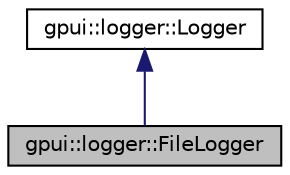 digraph "gpui::logger::FileLogger"
{
 // LATEX_PDF_SIZE
  edge [fontname="Helvetica",fontsize="10",labelfontname="Helvetica",labelfontsize="10"];
  node [fontname="Helvetica",fontsize="10",shape=record];
  Node1 [label="gpui::logger::FileLogger",height=0.2,width=0.4,color="black", fillcolor="grey75", style="filled", fontcolor="black",tooltip="Implementation of logger which logs messages to a file."];
  Node2 -> Node1 [dir="back",color="midnightblue",fontsize="10",style="solid",fontname="Helvetica"];
  Node2 [label="gpui::logger::Logger",height=0.2,width=0.4,color="black", fillcolor="white", style="filled",URL="$classgpui_1_1logger_1_1_logger.html",tooltip="Abstract logger."];
}
